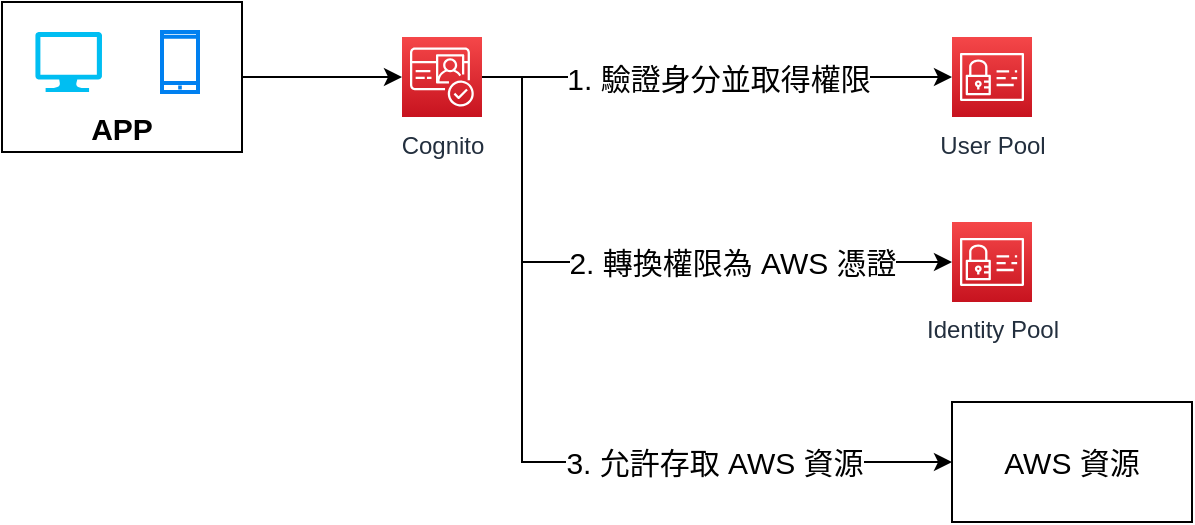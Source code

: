 <mxfile version="20.2.3" type="device"><diagram id="Ht1M8jgEwFfnCIfOTk4-" name="Page-1"><mxGraphModel dx="920" dy="634" grid="1" gridSize="10" guides="1" tooltips="1" connect="1" arrows="1" fold="1" page="1" pageScale="1" pageWidth="1169" pageHeight="827" math="0" shadow="0"><root><mxCell id="0"/><mxCell id="1" parent="0"/><mxCell id="pjKCOmuVCP-da0zObDo9-9" value="1. 驗證身分並取得權限" style="edgeStyle=orthogonalEdgeStyle;rounded=0;orthogonalLoop=1;jettySize=auto;html=1;entryX=0;entryY=0.5;entryDx=0;entryDy=0;entryPerimeter=0;fontSize=15;" edge="1" parent="1" source="pjKCOmuVCP-da0zObDo9-3" target="pjKCOmuVCP-da0zObDo9-4"><mxGeometry relative="1" as="geometry"/></mxCell><mxCell id="pjKCOmuVCP-da0zObDo9-11" value="2. 轉換權限為 AWS 憑證" style="edgeStyle=orthogonalEdgeStyle;rounded=0;orthogonalLoop=1;jettySize=auto;html=1;entryX=0;entryY=0.5;entryDx=0;entryDy=0;entryPerimeter=0;fontSize=15;" edge="1" parent="1" source="pjKCOmuVCP-da0zObDo9-3" target="pjKCOmuVCP-da0zObDo9-5"><mxGeometry x="0.328" relative="1" as="geometry"><Array as="points"><mxPoint x="290" y="128"/><mxPoint x="290" y="220"/></Array><mxPoint as="offset"/></mxGeometry></mxCell><mxCell id="pjKCOmuVCP-da0zObDo9-13" style="edgeStyle=orthogonalEdgeStyle;rounded=0;orthogonalLoop=1;jettySize=auto;html=1;entryX=0;entryY=0.5;entryDx=0;entryDy=0;fontSize=15;" edge="1" parent="1" source="pjKCOmuVCP-da0zObDo9-3" target="pjKCOmuVCP-da0zObDo9-12"><mxGeometry relative="1" as="geometry"><Array as="points"><mxPoint x="290" y="128"/><mxPoint x="290" y="320"/></Array></mxGeometry></mxCell><mxCell id="pjKCOmuVCP-da0zObDo9-14" value="3. 允許存取 AWS 資源" style="edgeLabel;html=1;align=center;verticalAlign=middle;resizable=0;points=[];fontSize=15;" vertex="1" connectable="0" parent="pjKCOmuVCP-da0zObDo9-13"><mxGeometry x="0.357" y="-1" relative="1" as="geometry"><mxPoint x="18" y="-1" as="offset"/></mxGeometry></mxCell><mxCell id="pjKCOmuVCP-da0zObDo9-3" value="Cognito" style="sketch=0;points=[[0,0,0],[0.25,0,0],[0.5,0,0],[0.75,0,0],[1,0,0],[0,1,0],[0.25,1,0],[0.5,1,0],[0.75,1,0],[1,1,0],[0,0.25,0],[0,0.5,0],[0,0.75,0],[1,0.25,0],[1,0.5,0],[1,0.75,0]];outlineConnect=0;fontColor=#232F3E;gradientColor=#F54749;gradientDirection=north;fillColor=#C7131F;strokeColor=#ffffff;dashed=0;verticalLabelPosition=bottom;verticalAlign=top;align=center;html=1;fontSize=12;fontStyle=0;aspect=fixed;shape=mxgraph.aws4.resourceIcon;resIcon=mxgraph.aws4.cognito;" vertex="1" parent="1"><mxGeometry x="230" y="107.5" width="40" height="40" as="geometry"/></mxCell><mxCell id="pjKCOmuVCP-da0zObDo9-4" value="User Pool" style="sketch=0;points=[[0,0,0],[0.25,0,0],[0.5,0,0],[0.75,0,0],[1,0,0],[0,1,0],[0.25,1,0],[0.5,1,0],[0.75,1,0],[1,1,0],[0,0.25,0],[0,0.5,0],[0,0.75,0],[1,0.25,0],[1,0.5,0],[1,0.75,0]];outlineConnect=0;fontColor=#232F3E;gradientColor=#F54749;gradientDirection=north;fillColor=#C7131F;strokeColor=#ffffff;dashed=0;verticalLabelPosition=bottom;verticalAlign=top;align=center;html=1;fontSize=12;fontStyle=0;aspect=fixed;shape=mxgraph.aws4.resourceIcon;resIcon=mxgraph.aws4.identity_and_access_management;" vertex="1" parent="1"><mxGeometry x="505" y="107.5" width="40" height="40" as="geometry"/></mxCell><mxCell id="pjKCOmuVCP-da0zObDo9-5" value="Identity Pool" style="sketch=0;points=[[0,0,0],[0.25,0,0],[0.5,0,0],[0.75,0,0],[1,0,0],[0,1,0],[0.25,1,0],[0.5,1,0],[0.75,1,0],[1,1,0],[0,0.25,0],[0,0.5,0],[0,0.75,0],[1,0.25,0],[1,0.5,0],[1,0.75,0]];outlineConnect=0;fontColor=#232F3E;gradientColor=#F54749;gradientDirection=north;fillColor=#C7131F;strokeColor=#ffffff;dashed=0;verticalLabelPosition=bottom;verticalAlign=top;align=center;html=1;fontSize=12;fontStyle=0;aspect=fixed;shape=mxgraph.aws4.resourceIcon;resIcon=mxgraph.aws4.identity_and_access_management;" vertex="1" parent="1"><mxGeometry x="505" y="200" width="40" height="40" as="geometry"/></mxCell><mxCell id="pjKCOmuVCP-da0zObDo9-7" value="" style="group" vertex="1" connectable="0" parent="1"><mxGeometry x="30" y="90" width="120" height="75" as="geometry"/></mxCell><mxCell id="pjKCOmuVCP-da0zObDo9-6" value="&lt;font style=&quot;font-size: 15px;&quot;&gt;&lt;b&gt;APP&lt;/b&gt;&lt;/font&gt;" style="rounded=0;whiteSpace=wrap;html=1;fillColor=none;verticalAlign=bottom;" vertex="1" parent="pjKCOmuVCP-da0zObDo9-7"><mxGeometry width="120" height="75" as="geometry"/></mxCell><mxCell id="pjKCOmuVCP-da0zObDo9-1" value="" style="html=1;verticalLabelPosition=bottom;align=center;labelBackgroundColor=#ffffff;verticalAlign=top;strokeWidth=2;strokeColor=#0080F0;shadow=0;dashed=0;shape=mxgraph.ios7.icons.smartphone;aspect=fixed;" vertex="1" parent="pjKCOmuVCP-da0zObDo9-7"><mxGeometry x="80" y="15" width="18" height="30" as="geometry"/></mxCell><mxCell id="pjKCOmuVCP-da0zObDo9-2" value="" style="verticalLabelPosition=bottom;html=1;verticalAlign=top;align=center;strokeColor=none;fillColor=#00BEF2;shape=mxgraph.azure.computer;pointerEvents=1;aspect=fixed;" vertex="1" parent="pjKCOmuVCP-da0zObDo9-7"><mxGeometry x="16.67" y="15" width="33.33" height="30" as="geometry"/></mxCell><mxCell id="pjKCOmuVCP-da0zObDo9-10" style="edgeStyle=orthogonalEdgeStyle;rounded=0;orthogonalLoop=1;jettySize=auto;html=1;entryX=0;entryY=0.5;entryDx=0;entryDy=0;entryPerimeter=0;fontSize=15;" edge="1" parent="1" source="pjKCOmuVCP-da0zObDo9-6" target="pjKCOmuVCP-da0zObDo9-3"><mxGeometry relative="1" as="geometry"/></mxCell><mxCell id="pjKCOmuVCP-da0zObDo9-12" value="AWS 資源" style="rounded=0;whiteSpace=wrap;html=1;fontSize=15;fillColor=none;" vertex="1" parent="1"><mxGeometry x="505" y="290" width="120" height="60" as="geometry"/></mxCell></root></mxGraphModel></diagram></mxfile>